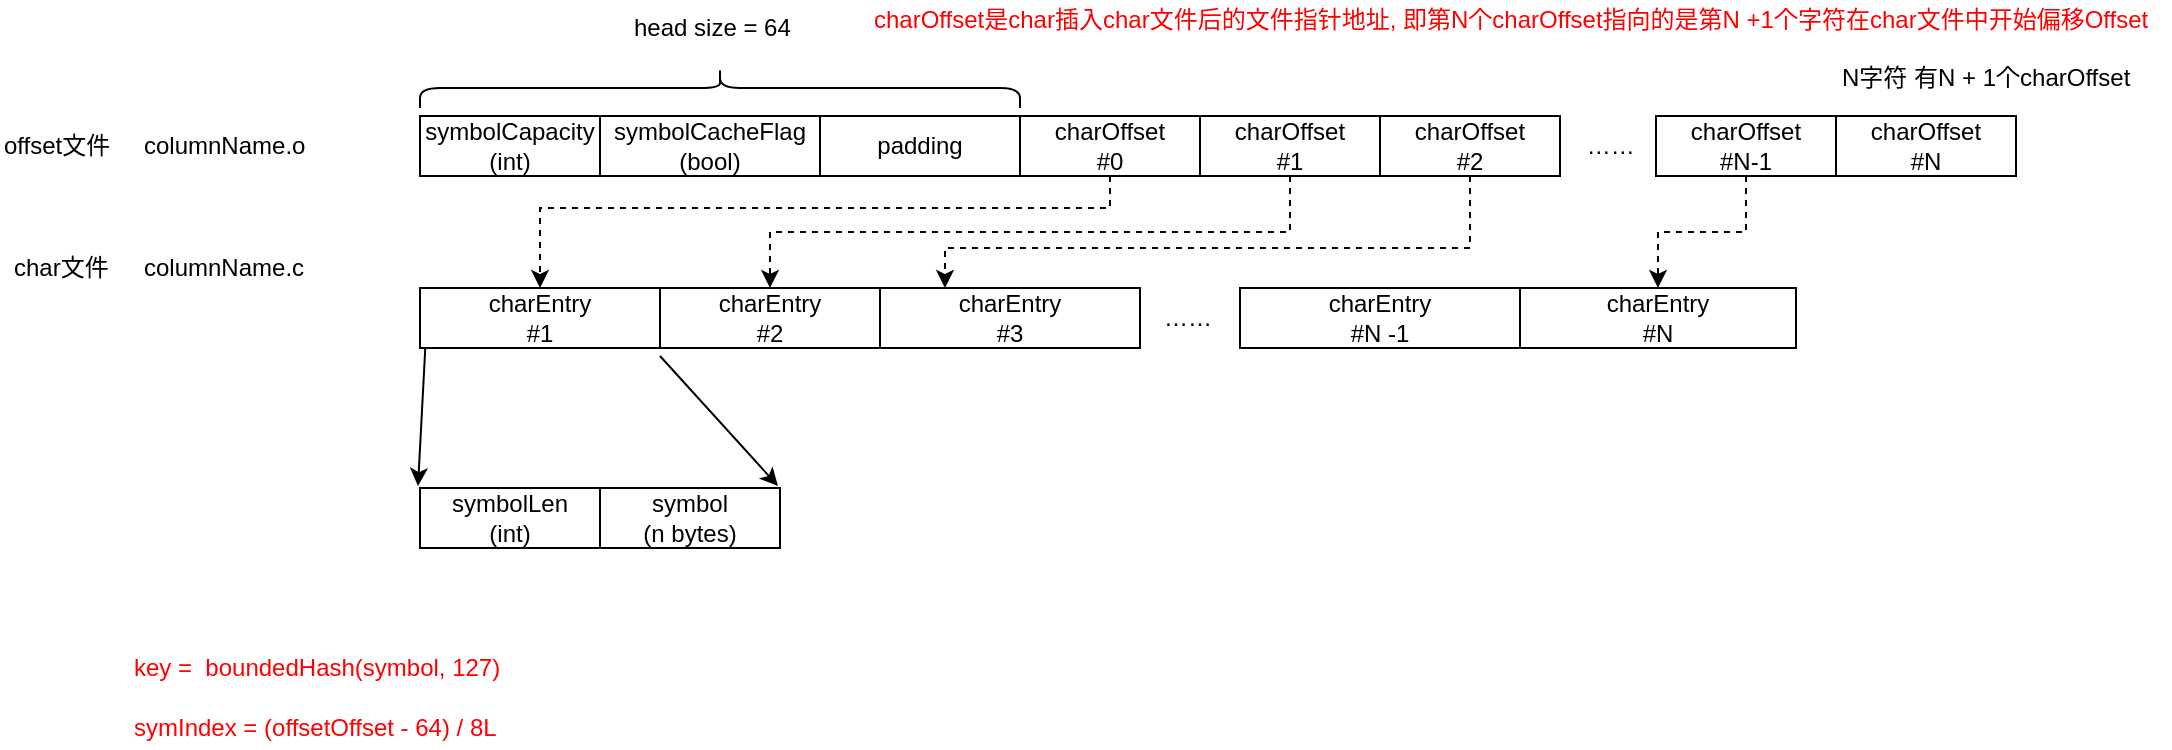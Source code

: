 <mxfile version="12.2.2" type="device" pages="1"><diagram id="M-O2kCpeUw7pkXJ_-Xgg" name="Page-1"><mxGraphModel dx="3587" dy="752" grid="1" gridSize="10" guides="1" tooltips="1" connect="1" arrows="1" fold="1" page="1" pageScale="1" pageWidth="827" pageHeight="1169" math="0" shadow="0"><root><mxCell id="0"/><mxCell id="1" parent="0"/><mxCell id="66mofNq7AauspTgyWuDc-1" value="symbolCapacity&lt;br&gt;(int)" style="rounded=0;whiteSpace=wrap;html=1;" parent="1" vertex="1"><mxGeometry x="-1490" y="184" width="90" height="30" as="geometry"/></mxCell><mxCell id="66mofNq7AauspTgyWuDc-2" value="columnName.o" style="text;html=1;resizable=0;points=[];autosize=1;align=left;verticalAlign=top;spacingTop=-4;" parent="1" vertex="1"><mxGeometry x="-1630" y="189" width="100" height="20" as="geometry"/></mxCell><mxCell id="66mofNq7AauspTgyWuDc-3" value="symbolCacheFlag&lt;br&gt;(bool)" style="rounded=0;whiteSpace=wrap;html=1;" parent="1" vertex="1"><mxGeometry x="-1400" y="184" width="110" height="30" as="geometry"/></mxCell><mxCell id="66mofNq7AauspTgyWuDc-6" value="head size = 64" style="text;html=1;resizable=0;points=[];autosize=1;align=left;verticalAlign=top;spacingTop=-4;" parent="1" vertex="1"><mxGeometry x="-1385" y="130" width="90" height="20" as="geometry"/></mxCell><mxCell id="66mofNq7AauspTgyWuDc-7" value="columnName.c" style="text;html=1;resizable=0;points=[];autosize=1;align=left;verticalAlign=top;spacingTop=-4;" parent="1" vertex="1"><mxGeometry x="-1630" y="250" width="100" height="20" as="geometry"/></mxCell><mxCell id="xWD1PGmeDKmgZ9EfCLGB-2" value="offset文件" style="text;html=1;resizable=0;points=[];autosize=1;align=left;verticalAlign=top;spacingTop=-4;" parent="1" vertex="1"><mxGeometry x="-1700" y="189" width="70" height="20" as="geometry"/></mxCell><mxCell id="xWD1PGmeDKmgZ9EfCLGB-3" value="char文件" style="text;html=1;resizable=0;points=[];autosize=1;align=left;verticalAlign=top;spacingTop=-4;" parent="1" vertex="1"><mxGeometry x="-1695" y="250" width="60" height="20" as="geometry"/></mxCell><mxCell id="0jbRTmSjmPzD6vTFX6hO-6" value="padding" style="rounded=0;whiteSpace=wrap;html=1;" parent="1" vertex="1"><mxGeometry x="-1290" y="184" width="100" height="30" as="geometry"/></mxCell><mxCell id="0jbRTmSjmPzD6vTFX6hO-7" value="" style="shape=curlyBracket;whiteSpace=wrap;html=1;rounded=1;rotation=90;" parent="1" vertex="1"><mxGeometry x="-1350" y="20" width="20" height="300" as="geometry"/></mxCell><mxCell id="M4J0vSj7aQQwg_gd9YWd-29" style="edgeStyle=orthogonalEdgeStyle;rounded=0;orthogonalLoop=1;jettySize=auto;html=1;exitX=0.5;exitY=1;exitDx=0;exitDy=0;entryX=0.5;entryY=0;entryDx=0;entryDy=0;dashed=1;" parent="1" source="M4J0vSj7aQQwg_gd9YWd-6" target="M4J0vSj7aQQwg_gd9YWd-11" edge="1"><mxGeometry relative="1" as="geometry"><Array as="points"><mxPoint x="-1145" y="230"/><mxPoint x="-1430" y="230"/></Array></mxGeometry></mxCell><mxCell id="M4J0vSj7aQQwg_gd9YWd-6" value="charOffset&lt;br&gt;#0" style="rounded=0;whiteSpace=wrap;html=1;" parent="1" vertex="1"><mxGeometry x="-1190" y="184" width="90" height="30" as="geometry"/></mxCell><mxCell id="M4J0vSj7aQQwg_gd9YWd-22" style="edgeStyle=orthogonalEdgeStyle;rounded=0;orthogonalLoop=1;jettySize=auto;html=1;exitX=0.5;exitY=1;exitDx=0;exitDy=0;entryX=0.5;entryY=0;entryDx=0;entryDy=0;dashed=1;" parent="1" source="M4J0vSj7aQQwg_gd9YWd-7" target="M4J0vSj7aQQwg_gd9YWd-13" edge="1"><mxGeometry relative="1" as="geometry"/></mxCell><mxCell id="M4J0vSj7aQQwg_gd9YWd-7" value="charOffset&lt;br&gt;#1" style="rounded=0;whiteSpace=wrap;html=1;" parent="1" vertex="1"><mxGeometry x="-1100" y="184" width="90" height="30" as="geometry"/></mxCell><mxCell id="M4J0vSj7aQQwg_gd9YWd-23" style="edgeStyle=orthogonalEdgeStyle;rounded=0;orthogonalLoop=1;jettySize=auto;html=1;exitX=0.5;exitY=1;exitDx=0;exitDy=0;entryX=0.25;entryY=0;entryDx=0;entryDy=0;dashed=1;" parent="1" source="M4J0vSj7aQQwg_gd9YWd-8" target="M4J0vSj7aQQwg_gd9YWd-21" edge="1"><mxGeometry relative="1" as="geometry"><Array as="points"><mxPoint x="-965" y="250"/><mxPoint x="-1227" y="250"/></Array></mxGeometry></mxCell><mxCell id="M4J0vSj7aQQwg_gd9YWd-8" value="charOffset&lt;br&gt;#2" style="rounded=0;whiteSpace=wrap;html=1;" parent="1" vertex="1"><mxGeometry x="-1010" y="184" width="90" height="30" as="geometry"/></mxCell><mxCell id="M4J0vSj7aQQwg_gd9YWd-26" style="rounded=0;orthogonalLoop=1;jettySize=auto;html=1;exitX=0.022;exitY=1;exitDx=0;exitDy=0;entryX=-0.011;entryY=-0.033;entryDx=0;entryDy=0;entryPerimeter=0;exitPerimeter=0;" parent="1" source="M4J0vSj7aQQwg_gd9YWd-11" target="M4J0vSj7aQQwg_gd9YWd-14" edge="1"><mxGeometry relative="1" as="geometry"/></mxCell><mxCell id="M4J0vSj7aQQwg_gd9YWd-27" style="rounded=0;orthogonalLoop=1;jettySize=auto;html=1;exitX=1;exitY=1.133;exitDx=0;exitDy=0;entryX=0.989;entryY=-0.033;entryDx=0;entryDy=0;entryPerimeter=0;exitPerimeter=0;" parent="1" source="M4J0vSj7aQQwg_gd9YWd-11" target="M4J0vSj7aQQwg_gd9YWd-15" edge="1"><mxGeometry relative="1" as="geometry"/></mxCell><mxCell id="M4J0vSj7aQQwg_gd9YWd-11" value="charEntry&lt;br&gt;#1" style="rounded=0;whiteSpace=wrap;html=1;" parent="1" vertex="1"><mxGeometry x="-1490" y="270" width="120" height="30" as="geometry"/></mxCell><mxCell id="M4J0vSj7aQQwg_gd9YWd-13" value="charEntry&lt;br&gt;#2" style="rounded=0;whiteSpace=wrap;html=1;" parent="1" vertex="1"><mxGeometry x="-1370" y="270" width="110" height="30" as="geometry"/></mxCell><mxCell id="M4J0vSj7aQQwg_gd9YWd-14" value="symbolLen&lt;br&gt;(int)" style="rounded=0;whiteSpace=wrap;html=1;" parent="1" vertex="1"><mxGeometry x="-1490" y="370" width="90" height="30" as="geometry"/></mxCell><mxCell id="M4J0vSj7aQQwg_gd9YWd-15" value="symbol&lt;br&gt;(n bytes)" style="rounded=0;whiteSpace=wrap;html=1;" parent="1" vertex="1"><mxGeometry x="-1400" y="370" width="90" height="30" as="geometry"/></mxCell><mxCell id="M4J0vSj7aQQwg_gd9YWd-24" style="edgeStyle=orthogonalEdgeStyle;rounded=0;orthogonalLoop=1;jettySize=auto;html=1;exitX=0.5;exitY=1;exitDx=0;exitDy=0;entryX=0.5;entryY=0;entryDx=0;entryDy=0;dashed=1;" parent="1" source="M4J0vSj7aQQwg_gd9YWd-16" target="M4J0vSj7aQQwg_gd9YWd-20" edge="1"><mxGeometry relative="1" as="geometry"/></mxCell><mxCell id="M4J0vSj7aQQwg_gd9YWd-16" value="charOffset&lt;br&gt;#N-1" style="rounded=0;whiteSpace=wrap;html=1;" parent="1" vertex="1"><mxGeometry x="-872" y="184" width="90" height="30" as="geometry"/></mxCell><mxCell id="M4J0vSj7aQQwg_gd9YWd-17" value="&amp;nbsp;……" style="text;html=1;resizable=0;points=[];autosize=1;align=left;verticalAlign=top;spacingTop=-4;" parent="1" vertex="1"><mxGeometry x="-912" y="189" width="40" height="20" as="geometry"/></mxCell><mxCell id="M4J0vSj7aQQwg_gd9YWd-18" value="charOffset是char插入char文件后的文件指针地址, 即第N个charOffset指向的是第N +1个字符在char文件中开始偏移Offset" style="text;html=1;resizable=0;points=[];autosize=1;align=left;verticalAlign=top;spacingTop=-4;fontColor=#FF0000;" parent="1" vertex="1"><mxGeometry x="-1265" y="126" width="650" height="20" as="geometry"/></mxCell><mxCell id="M4J0vSj7aQQwg_gd9YWd-19" value="charEntry&lt;br&gt;#N -1" style="rounded=0;whiteSpace=wrap;html=1;" parent="1" vertex="1"><mxGeometry x="-1080" y="270" width="140" height="30" as="geometry"/></mxCell><mxCell id="M4J0vSj7aQQwg_gd9YWd-20" value="charEntry&lt;br&gt;#N" style="rounded=0;whiteSpace=wrap;html=1;" parent="1" vertex="1"><mxGeometry x="-940" y="270" width="138" height="30" as="geometry"/></mxCell><mxCell id="M4J0vSj7aQQwg_gd9YWd-21" value="charEntry&lt;br&gt;#3" style="rounded=0;whiteSpace=wrap;html=1;" parent="1" vertex="1"><mxGeometry x="-1260" y="270" width="130" height="30" as="geometry"/></mxCell><mxCell id="M4J0vSj7aQQwg_gd9YWd-28" value="charOffset&lt;br&gt;#N" style="rounded=0;whiteSpace=wrap;html=1;" parent="1" vertex="1"><mxGeometry x="-782" y="184" width="90" height="30" as="geometry"/></mxCell><mxCell id="M4J0vSj7aQQwg_gd9YWd-31" value="N字符 有N + 1个charOffset" style="text;html=1;resizable=0;points=[];autosize=1;align=left;verticalAlign=top;spacingTop=-4;" parent="1" vertex="1"><mxGeometry x="-781" y="155" width="160" height="20" as="geometry"/></mxCell><mxCell id="M4J0vSj7aQQwg_gd9YWd-34" value="……" style="text;html=1;resizable=0;points=[];autosize=1;align=left;verticalAlign=top;spacingTop=-4;" parent="1" vertex="1"><mxGeometry x="-1120" y="275" width="40" height="20" as="geometry"/></mxCell><mxCell id="M4J0vSj7aQQwg_gd9YWd-36" value="symIndex = (offsetOffset - 64) / 8L" style="text;html=1;resizable=0;points=[];autosize=1;align=left;verticalAlign=top;spacingTop=-4;fontColor=#FF0000;" parent="1" vertex="1"><mxGeometry x="-1635" y="480" width="200" height="20" as="geometry"/></mxCell><mxCell id="M4J0vSj7aQQwg_gd9YWd-39" value="key =&amp;nbsp; boundedHash(symbol, 127)" style="text;html=1;resizable=0;points=[];autosize=1;align=left;verticalAlign=top;spacingTop=-4;fontColor=#FF0000;" parent="1" vertex="1"><mxGeometry x="-1635" y="450" width="200" height="20" as="geometry"/></mxCell></root></mxGraphModel></diagram></mxfile>